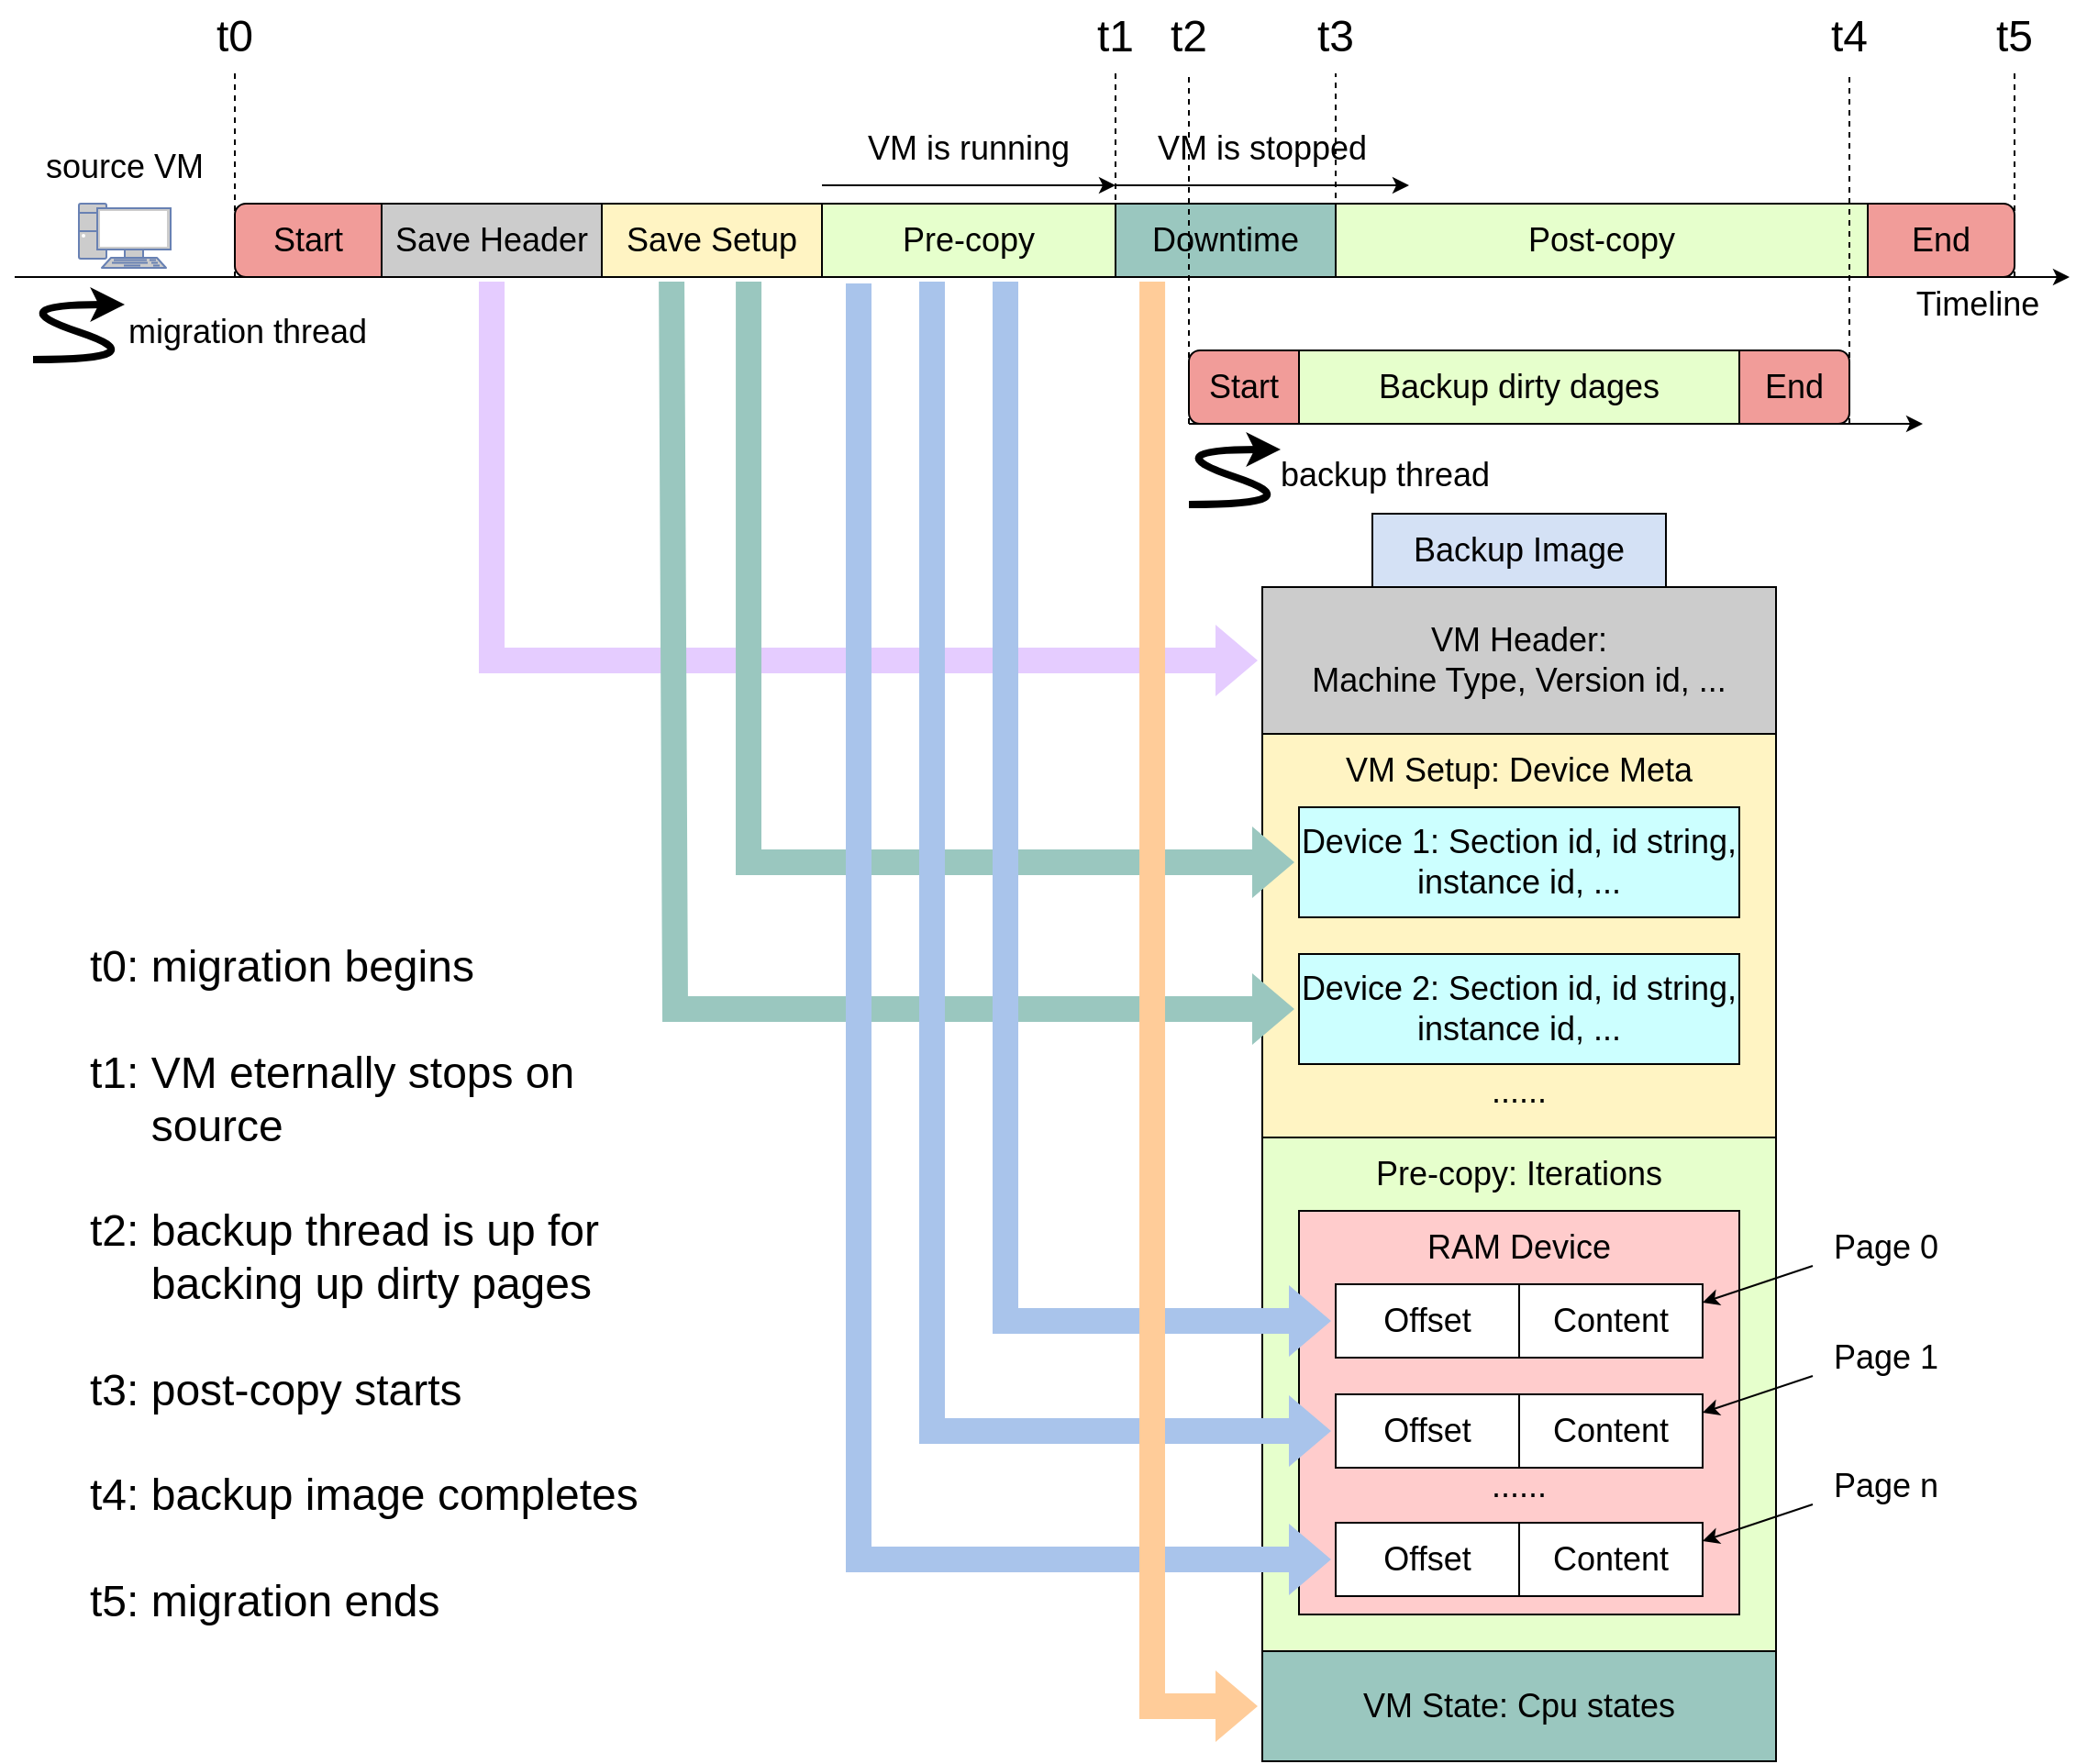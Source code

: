 <mxfile version="21.0.4" type="github">
  <diagram name="第 1 页" id="Lb_gxIyqJA8a55h3Iyhm">
    <mxGraphModel dx="2854" dy="1147" grid="1" gridSize="10" guides="1" tooltips="1" connect="1" arrows="1" fold="1" page="1" pageScale="1" pageWidth="827" pageHeight="1169" background="none" math="0" shadow="0">
      <root>
        <mxCell id="0" />
        <mxCell id="1" parent="0" />
        <mxCell id="mzbfThB3kD6rosfz20jr-2" value="" style="rounded=0;whiteSpace=wrap;html=1;" vertex="1" parent="1">
          <mxGeometry x="680" y="400" width="280" height="640" as="geometry" />
        </mxCell>
        <mxCell id="mzbfThB3kD6rosfz20jr-3" value="" style="rounded=1;whiteSpace=wrap;html=1;fontSize=18;fillColor=#F19C99;" vertex="1" parent="1">
          <mxGeometry x="970" y="191" width="120" height="40" as="geometry" />
        </mxCell>
        <mxCell id="mzbfThB3kD6rosfz20jr-4" value="" style="rounded=1;whiteSpace=wrap;html=1;fillColor=#F19C99;" vertex="1" parent="1">
          <mxGeometry x="120" y="191" width="120" height="40" as="geometry" />
        </mxCell>
        <mxCell id="mzbfThB3kD6rosfz20jr-5" value="&lt;font style=&quot;font-size: 18px;&quot;&gt;Start&lt;/font&gt;" style="text;html=1;strokeColor=none;fillColor=none;align=center;verticalAlign=middle;whiteSpace=wrap;rounded=0;" vertex="1" parent="1">
          <mxGeometry x="130" y="196" width="60" height="30" as="geometry" />
        </mxCell>
        <mxCell id="mzbfThB3kD6rosfz20jr-6" value="" style="endArrow=classic;html=1;rounded=0;fontSize=18;" edge="1" parent="1">
          <mxGeometry width="50" height="50" relative="1" as="geometry">
            <mxPoint y="231" as="sourcePoint" />
            <mxPoint x="1120" y="231" as="targetPoint" />
          </mxGeometry>
        </mxCell>
        <mxCell id="mzbfThB3kD6rosfz20jr-7" value="Pre-copy" style="rounded=0;whiteSpace=wrap;html=1;fontSize=18;fillColor=#E6FFCC;" vertex="1" parent="1">
          <mxGeometry x="440" y="191" width="160" height="40" as="geometry" />
        </mxCell>
        <mxCell id="mzbfThB3kD6rosfz20jr-8" value="Downtime" style="rounded=0;whiteSpace=wrap;html=1;fontSize=18;fillColor=#9AC7BF;" vertex="1" parent="1">
          <mxGeometry x="600" y="191" width="120" height="40" as="geometry" />
        </mxCell>
        <mxCell id="mzbfThB3kD6rosfz20jr-9" value="Post-copy" style="rounded=0;whiteSpace=wrap;html=1;fontSize=18;fillColor=#E6FFCC;" vertex="1" parent="1">
          <mxGeometry x="720" y="191" width="290" height="40" as="geometry" />
        </mxCell>
        <mxCell id="mzbfThB3kD6rosfz20jr-10" value="&lt;font style=&quot;font-size: 18px;&quot;&gt;End&lt;/font&gt;" style="text;html=1;strokeColor=none;fillColor=none;align=center;verticalAlign=middle;whiteSpace=wrap;rounded=0;" vertex="1" parent="1">
          <mxGeometry x="1020" y="196" width="60" height="30" as="geometry" />
        </mxCell>
        <mxCell id="mzbfThB3kD6rosfz20jr-11" value="Timeline" style="text;html=1;strokeColor=none;fillColor=none;align=center;verticalAlign=middle;whiteSpace=wrap;rounded=0;fontSize=18;" vertex="1" parent="1">
          <mxGeometry x="1020" y="231" width="100" height="30" as="geometry" />
        </mxCell>
        <mxCell id="mzbfThB3kD6rosfz20jr-12" value="" style="fontColor=#0066CC;verticalAlign=top;verticalLabelPosition=bottom;labelPosition=center;align=center;html=1;outlineConnect=0;fillColor=#CCCCCC;strokeColor=#6881B3;gradientColor=none;gradientDirection=north;strokeWidth=2;shape=mxgraph.networks.pc;fontSize=18;" vertex="1" parent="1">
          <mxGeometry x="35" y="191" width="50" height="35" as="geometry" />
        </mxCell>
        <mxCell id="mzbfThB3kD6rosfz20jr-15" value="source VM" style="text;html=1;strokeColor=none;fillColor=none;align=center;verticalAlign=middle;whiteSpace=wrap;rounded=0;fontSize=18;" vertex="1" parent="1">
          <mxGeometry y="151" width="120" height="40" as="geometry" />
        </mxCell>
        <mxCell id="mzbfThB3kD6rosfz20jr-37" value="Save Header" style="rounded=0;whiteSpace=wrap;html=1;fontSize=18;fillColor=#CCCCCC;" vertex="1" parent="1">
          <mxGeometry x="200" y="191" width="120" height="40" as="geometry" />
        </mxCell>
        <mxCell id="mzbfThB3kD6rosfz20jr-38" value="Save Setup" style="rounded=0;whiteSpace=wrap;html=1;fontSize=18;fillColor=#FFF4C3;" vertex="1" parent="1">
          <mxGeometry x="320" y="191" width="120" height="40" as="geometry" />
        </mxCell>
        <mxCell id="mzbfThB3kD6rosfz20jr-40" value="" style="shape=flexArrow;endArrow=classic;html=1;rounded=0;entryX=0;entryY=0.5;entryDx=0;entryDy=0;strokeColor=none;fillColor=#E5CCFF;strokeWidth=5;exitX=0.5;exitY=1;exitDx=0;exitDy=0;" edge="1" parent="1" source="mzbfThB3kD6rosfz20jr-37" target="mzbfThB3kD6rosfz20jr-41">
          <mxGeometry width="50" height="50" relative="1" as="geometry">
            <mxPoint x="260" y="320" as="sourcePoint" />
            <mxPoint x="370" y="520" as="targetPoint" />
            <Array as="points">
              <mxPoint x="260" y="440" />
            </Array>
          </mxGeometry>
        </mxCell>
        <mxCell id="mzbfThB3kD6rosfz20jr-41" value="&lt;font style=&quot;font-size: 18px;&quot;&gt;VM Header:&lt;br&gt;Machine Type, Version id, ...&lt;/font&gt;" style="rounded=0;whiteSpace=wrap;html=1;fillColor=#CCCCCC;" vertex="1" parent="1">
          <mxGeometry x="680" y="400" width="280" height="80" as="geometry" />
        </mxCell>
        <mxCell id="mzbfThB3kD6rosfz20jr-45" value="&lt;font style=&quot;font-size: 18px;&quot;&gt;&lt;br&gt;&lt;/font&gt;" style="rounded=0;whiteSpace=wrap;html=1;fillColor=#FFF4C3;" vertex="1" parent="1">
          <mxGeometry x="680" y="480" width="280" height="220" as="geometry" />
        </mxCell>
        <mxCell id="mzbfThB3kD6rosfz20jr-46" value="&lt;span style=&quot;font-size: 18px;&quot;&gt;Device 1: Section id, id string, &lt;br&gt;instance id, ...&lt;br&gt;&lt;/span&gt;" style="rounded=0;whiteSpace=wrap;html=1;fillColor=#CCFFFF;" vertex="1" parent="1">
          <mxGeometry x="700" y="520" width="240" height="60" as="geometry" />
        </mxCell>
        <mxCell id="mzbfThB3kD6rosfz20jr-47" value="&lt;font style=&quot;font-size: 18px;&quot;&gt;VM Setup: Device Meta&lt;/font&gt;" style="text;html=1;strokeColor=none;fillColor=none;align=center;verticalAlign=middle;whiteSpace=wrap;rounded=0;" vertex="1" parent="1">
          <mxGeometry x="680" y="480" width="280" height="40" as="geometry" />
        </mxCell>
        <mxCell id="mzbfThB3kD6rosfz20jr-48" value="&lt;span style=&quot;font-size: 18px;&quot;&gt;Device 2: Section id, id string, &lt;br&gt;instance id, ...&lt;br&gt;&lt;/span&gt;" style="rounded=0;whiteSpace=wrap;html=1;fillColor=#CCFFFF;" vertex="1" parent="1">
          <mxGeometry x="700" y="600" width="240" height="60" as="geometry" />
        </mxCell>
        <mxCell id="mzbfThB3kD6rosfz20jr-49" value="&lt;font style=&quot;font-size: 18px;&quot;&gt;......&lt;/font&gt;" style="text;html=1;strokeColor=none;fillColor=none;align=center;verticalAlign=middle;whiteSpace=wrap;rounded=0;" vertex="1" parent="1">
          <mxGeometry x="790" y="660" width="60" height="30" as="geometry" />
        </mxCell>
        <mxCell id="mzbfThB3kD6rosfz20jr-50" value="" style="rounded=0;whiteSpace=wrap;html=1;fillColor=#E6FFCC;" vertex="1" parent="1">
          <mxGeometry x="680" y="700" width="280" height="280" as="geometry" />
        </mxCell>
        <mxCell id="mzbfThB3kD6rosfz20jr-51" value="&lt;font style=&quot;font-size: 18px;&quot;&gt;Pre-copy: Iterations&lt;/font&gt;" style="text;html=1;strokeColor=none;fillColor=none;align=center;verticalAlign=middle;whiteSpace=wrap;rounded=0;" vertex="1" parent="1">
          <mxGeometry x="680" y="700" width="280" height="40" as="geometry" />
        </mxCell>
        <mxCell id="mzbfThB3kD6rosfz20jr-54" value="" style="rounded=0;whiteSpace=wrap;html=1;fillColor=#FFCCCC;" vertex="1" parent="1">
          <mxGeometry x="700" y="740" width="240" height="220" as="geometry" />
        </mxCell>
        <mxCell id="mzbfThB3kD6rosfz20jr-52" value="&lt;font style=&quot;font-size: 18px;&quot;&gt;Offset&lt;/font&gt;" style="rounded=0;whiteSpace=wrap;html=1;" vertex="1" parent="1">
          <mxGeometry x="720" y="780" width="100" height="40" as="geometry" />
        </mxCell>
        <mxCell id="mzbfThB3kD6rosfz20jr-53" value="&lt;font style=&quot;font-size: 18px;&quot;&gt;Content&lt;/font&gt;" style="rounded=0;whiteSpace=wrap;html=1;" vertex="1" parent="1">
          <mxGeometry x="820" y="780" width="100" height="40" as="geometry" />
        </mxCell>
        <mxCell id="mzbfThB3kD6rosfz20jr-55" value="&lt;font style=&quot;font-size: 18px;&quot;&gt;RAM Device&lt;/font&gt;" style="text;html=1;strokeColor=none;fillColor=none;align=center;verticalAlign=middle;whiteSpace=wrap;rounded=0;" vertex="1" parent="1">
          <mxGeometry x="700" y="740" width="240" height="40" as="geometry" />
        </mxCell>
        <mxCell id="mzbfThB3kD6rosfz20jr-56" value="&lt;font style=&quot;font-size: 18px;&quot;&gt;Offset&lt;/font&gt;" style="rounded=0;whiteSpace=wrap;html=1;" vertex="1" parent="1">
          <mxGeometry x="720" y="840" width="100" height="40" as="geometry" />
        </mxCell>
        <mxCell id="mzbfThB3kD6rosfz20jr-57" value="&lt;font style=&quot;font-size: 18px;&quot;&gt;Content&lt;/font&gt;" style="rounded=0;whiteSpace=wrap;html=1;" vertex="1" parent="1">
          <mxGeometry x="820" y="840" width="100" height="40" as="geometry" />
        </mxCell>
        <mxCell id="mzbfThB3kD6rosfz20jr-58" value="&lt;font style=&quot;font-size: 18px;&quot;&gt;......&lt;/font&gt;" style="text;html=1;strokeColor=none;fillColor=none;align=center;verticalAlign=middle;whiteSpace=wrap;rounded=0;" vertex="1" parent="1">
          <mxGeometry x="790" y="880" width="60" height="20" as="geometry" />
        </mxCell>
        <mxCell id="mzbfThB3kD6rosfz20jr-59" value="&lt;font style=&quot;font-size: 18px;&quot;&gt;Offset&lt;/font&gt;" style="rounded=0;whiteSpace=wrap;html=1;" vertex="1" parent="1">
          <mxGeometry x="720" y="910" width="100" height="40" as="geometry" />
        </mxCell>
        <mxCell id="mzbfThB3kD6rosfz20jr-60" value="&lt;font style=&quot;font-size: 18px;&quot;&gt;Content&lt;/font&gt;" style="rounded=0;whiteSpace=wrap;html=1;" vertex="1" parent="1">
          <mxGeometry x="820" y="910" width="100" height="40" as="geometry" />
        </mxCell>
        <mxCell id="mzbfThB3kD6rosfz20jr-43" value="" style="shape=flexArrow;endArrow=classic;html=1;rounded=0;entryX=0;entryY=0.5;entryDx=0;entryDy=0;strokeColor=none;fillColor=#9AC7BF;strokeWidth=5;exitX=0.317;exitY=1;exitDx=0;exitDy=0;exitPerimeter=0;" edge="1" parent="1" source="mzbfThB3kD6rosfz20jr-38" target="mzbfThB3kD6rosfz20jr-48">
          <mxGeometry width="50" height="50" relative="1" as="geometry">
            <mxPoint x="360" y="320" as="sourcePoint" />
            <mxPoint x="800" y="520" as="targetPoint" />
            <Array as="points">
              <mxPoint x="360" y="630" />
            </Array>
          </mxGeometry>
        </mxCell>
        <mxCell id="mzbfThB3kD6rosfz20jr-64" value="" style="shape=flexArrow;endArrow=classic;html=1;rounded=0;entryX=0;entryY=0.5;entryDx=0;entryDy=0;strokeColor=none;fillColor=#9AC7BF;strokeWidth=5;exitX=0.667;exitY=1;exitDx=0;exitDy=0;exitPerimeter=0;" edge="1" parent="1" source="mzbfThB3kD6rosfz20jr-38" target="mzbfThB3kD6rosfz20jr-46">
          <mxGeometry width="50" height="50" relative="1" as="geometry">
            <mxPoint x="400" y="320" as="sourcePoint" />
            <mxPoint x="740" y="630" as="targetPoint" />
            <Array as="points">
              <mxPoint x="400" y="550" />
            </Array>
          </mxGeometry>
        </mxCell>
        <mxCell id="mzbfThB3kD6rosfz20jr-61" value="" style="shape=flexArrow;endArrow=classic;html=1;rounded=0;entryX=0;entryY=1;entryDx=0;entryDy=0;strokeColor=none;fillColor=#A9C4EB;strokeWidth=5;exitX=0.125;exitY=1.025;exitDx=0;exitDy=0;exitPerimeter=0;" edge="1" parent="1" source="mzbfThB3kD6rosfz20jr-7">
          <mxGeometry width="50" height="50" relative="1" as="geometry">
            <mxPoint x="460" y="320" as="sourcePoint" />
            <mxPoint x="720" y="930" as="targetPoint" />
            <Array as="points">
              <mxPoint x="460" y="930" />
            </Array>
          </mxGeometry>
        </mxCell>
        <mxCell id="mzbfThB3kD6rosfz20jr-62" value="" style="shape=flexArrow;endArrow=classic;html=1;rounded=0;entryX=0;entryY=1;entryDx=0;entryDy=0;strokeColor=none;fillColor=#A9C4EB;strokeWidth=5;exitX=0.375;exitY=1;exitDx=0;exitDy=0;exitPerimeter=0;" edge="1" parent="1" source="mzbfThB3kD6rosfz20jr-7">
          <mxGeometry width="50" height="50" relative="1" as="geometry">
            <mxPoint x="500" y="320" as="sourcePoint" />
            <mxPoint x="720" y="860" as="targetPoint" />
            <Array as="points">
              <mxPoint x="500" y="860" />
            </Array>
          </mxGeometry>
        </mxCell>
        <mxCell id="mzbfThB3kD6rosfz20jr-63" value="" style="shape=flexArrow;endArrow=classic;html=1;rounded=0;entryX=0;entryY=1;entryDx=0;entryDy=0;strokeColor=none;fillColor=#A9C4EB;strokeWidth=5;exitX=0.625;exitY=1;exitDx=0;exitDy=0;exitPerimeter=0;" edge="1" parent="1" source="mzbfThB3kD6rosfz20jr-7">
          <mxGeometry width="50" height="50" relative="1" as="geometry">
            <mxPoint x="460" y="190" as="sourcePoint" />
            <mxPoint x="720" y="800" as="targetPoint" />
            <Array as="points">
              <mxPoint x="540" y="800" />
            </Array>
          </mxGeometry>
        </mxCell>
        <mxCell id="mzbfThB3kD6rosfz20jr-65" value="" style="shape=flexArrow;endArrow=classic;html=1;rounded=0;entryX=0;entryY=0.5;entryDx=0;entryDy=0;strokeColor=none;fillColor=#FFCC99;strokeWidth=5;exitX=0.167;exitY=1;exitDx=0;exitDy=0;exitPerimeter=0;" edge="1" parent="1" source="mzbfThB3kD6rosfz20jr-8" target="mzbfThB3kD6rosfz20jr-66">
          <mxGeometry width="50" height="50" relative="1" as="geometry">
            <mxPoint x="620" y="320" as="sourcePoint" />
            <mxPoint x="800" y="800" as="targetPoint" />
            <Array as="points">
              <mxPoint x="620" y="1010" />
            </Array>
          </mxGeometry>
        </mxCell>
        <mxCell id="mzbfThB3kD6rosfz20jr-66" value="&lt;font style=&quot;font-size: 18px;&quot;&gt;VM State: Cpu states&lt;/font&gt;" style="rounded=0;whiteSpace=wrap;html=1;fillColor=#9AC7BF;" vertex="1" parent="1">
          <mxGeometry x="680" y="980" width="280" height="60" as="geometry" />
        </mxCell>
        <mxCell id="mzbfThB3kD6rosfz20jr-67" value="&lt;font style=&quot;font-size: 18px;&quot;&gt;Page 0&lt;/font&gt;" style="text;html=1;strokeColor=none;fillColor=none;align=center;verticalAlign=middle;whiteSpace=wrap;rounded=0;" vertex="1" parent="1">
          <mxGeometry x="980" y="740" width="80" height="40" as="geometry" />
        </mxCell>
        <mxCell id="mzbfThB3kD6rosfz20jr-68" value="&lt;font style=&quot;font-size: 18px;&quot;&gt;Page 1&lt;/font&gt;" style="text;html=1;strokeColor=none;fillColor=none;align=center;verticalAlign=middle;whiteSpace=wrap;rounded=0;" vertex="1" parent="1">
          <mxGeometry x="980" y="800" width="80" height="40" as="geometry" />
        </mxCell>
        <mxCell id="mzbfThB3kD6rosfz20jr-69" value="&lt;font style=&quot;font-size: 18px;&quot;&gt;Page n&lt;/font&gt;" style="text;html=1;strokeColor=none;fillColor=none;align=center;verticalAlign=middle;whiteSpace=wrap;rounded=0;" vertex="1" parent="1">
          <mxGeometry x="980" y="870" width="80" height="40" as="geometry" />
        </mxCell>
        <mxCell id="mzbfThB3kD6rosfz20jr-70" value="" style="endArrow=classic;html=1;rounded=0;exitX=0;exitY=0.75;exitDx=0;exitDy=0;entryX=1;entryY=0.25;entryDx=0;entryDy=0;" edge="1" parent="1" source="mzbfThB3kD6rosfz20jr-67" target="mzbfThB3kD6rosfz20jr-53">
          <mxGeometry width="50" height="50" relative="1" as="geometry">
            <mxPoint x="1130" y="750" as="sourcePoint" />
            <mxPoint x="1070" y="810" as="targetPoint" />
          </mxGeometry>
        </mxCell>
        <mxCell id="mzbfThB3kD6rosfz20jr-71" value="" style="endArrow=classic;html=1;rounded=0;exitX=0;exitY=0.75;exitDx=0;exitDy=0;entryX=1;entryY=0.25;entryDx=0;entryDy=0;" edge="1" parent="1">
          <mxGeometry width="50" height="50" relative="1" as="geometry">
            <mxPoint x="980" y="830" as="sourcePoint" />
            <mxPoint x="920" y="850" as="targetPoint" />
          </mxGeometry>
        </mxCell>
        <mxCell id="mzbfThB3kD6rosfz20jr-72" value="" style="endArrow=classic;html=1;rounded=0;exitX=0;exitY=0.75;exitDx=0;exitDy=0;entryX=1;entryY=0.25;entryDx=0;entryDy=0;" edge="1" parent="1">
          <mxGeometry width="50" height="50" relative="1" as="geometry">
            <mxPoint x="980" y="900" as="sourcePoint" />
            <mxPoint x="920" y="920" as="targetPoint" />
          </mxGeometry>
        </mxCell>
        <mxCell id="mzbfThB3kD6rosfz20jr-85" value="&lt;font style=&quot;font-size: 18px;&quot;&gt;migration thread&lt;/font&gt;" style="text;html=1;strokeColor=none;fillColor=none;align=center;verticalAlign=middle;whiteSpace=wrap;rounded=0;" vertex="1" parent="1">
          <mxGeometry x="47" y="241" width="160" height="40" as="geometry" />
        </mxCell>
        <mxCell id="mzbfThB3kD6rosfz20jr-86" value="" style="endArrow=classic;html=1;rounded=0;" edge="1" parent="1">
          <mxGeometry width="50" height="50" relative="1" as="geometry">
            <mxPoint x="640" y="311" as="sourcePoint" />
            <mxPoint x="1040" y="311" as="targetPoint" />
          </mxGeometry>
        </mxCell>
        <mxCell id="mzbfThB3kD6rosfz20jr-87" value="" style="endArrow=none;html=1;rounded=0;dashed=1;" edge="1" parent="1">
          <mxGeometry width="50" height="50" relative="1" as="geometry">
            <mxPoint x="640" y="311" as="sourcePoint" />
            <mxPoint x="640" y="120" as="targetPoint" />
          </mxGeometry>
        </mxCell>
        <mxCell id="mzbfThB3kD6rosfz20jr-88" value="&lt;font style=&quot;font-size: 18px;&quot;&gt;backup thread&lt;/font&gt;" style="text;html=1;strokeColor=none;fillColor=none;align=center;verticalAlign=middle;whiteSpace=wrap;rounded=0;" vertex="1" parent="1">
          <mxGeometry x="667" y="319" width="160" height="40" as="geometry" />
        </mxCell>
        <mxCell id="mzbfThB3kD6rosfz20jr-89" value="" style="rounded=1;whiteSpace=wrap;html=1;fillColor=#F19C99;" vertex="1" parent="1">
          <mxGeometry x="640" y="271" width="120" height="40" as="geometry" />
        </mxCell>
        <mxCell id="mzbfThB3kD6rosfz20jr-90" value="&lt;font style=&quot;font-size: 18px;&quot;&gt;Start&lt;/font&gt;" style="text;html=1;strokeColor=none;fillColor=none;align=center;verticalAlign=middle;whiteSpace=wrap;rounded=0;" vertex="1" parent="1">
          <mxGeometry x="640" y="276" width="60" height="30" as="geometry" />
        </mxCell>
        <mxCell id="mzbfThB3kD6rosfz20jr-92" value="" style="rounded=1;whiteSpace=wrap;html=1;fontSize=18;fillColor=#F19C99;" vertex="1" parent="1">
          <mxGeometry x="880" y="271" width="120" height="40" as="geometry" />
        </mxCell>
        <mxCell id="mzbfThB3kD6rosfz20jr-93" value="&lt;font style=&quot;font-size: 18px;&quot;&gt;End&lt;/font&gt;" style="text;html=1;strokeColor=none;fillColor=none;align=center;verticalAlign=middle;whiteSpace=wrap;rounded=0;" vertex="1" parent="1">
          <mxGeometry x="940" y="276" width="60" height="30" as="geometry" />
        </mxCell>
        <mxCell id="mzbfThB3kD6rosfz20jr-91" value="Backup dirty dages" style="rounded=0;whiteSpace=wrap;html=1;fontSize=18;fillColor=#E6FFCC;" vertex="1" parent="1">
          <mxGeometry x="700" y="271" width="240" height="40" as="geometry" />
        </mxCell>
        <mxCell id="mzbfThB3kD6rosfz20jr-94" value="" style="endArrow=none;html=1;rounded=0;dashed=1;" edge="1" parent="1">
          <mxGeometry width="50" height="50" relative="1" as="geometry">
            <mxPoint x="600" y="231" as="sourcePoint" />
            <mxPoint x="600" y="120" as="targetPoint" />
          </mxGeometry>
        </mxCell>
        <mxCell id="mzbfThB3kD6rosfz20jr-95" value="" style="endArrow=classic;html=1;rounded=0;" edge="1" parent="1">
          <mxGeometry width="50" height="50" relative="1" as="geometry">
            <mxPoint x="440" y="181" as="sourcePoint" />
            <mxPoint x="600" y="181" as="targetPoint" />
          </mxGeometry>
        </mxCell>
        <mxCell id="mzbfThB3kD6rosfz20jr-96" value="VM is running" style="text;html=1;strokeColor=none;fillColor=none;align=center;verticalAlign=middle;whiteSpace=wrap;rounded=0;fontSize=18;" vertex="1" parent="1">
          <mxGeometry x="440" y="151" width="160" height="20" as="geometry" />
        </mxCell>
        <mxCell id="mzbfThB3kD6rosfz20jr-97" value="" style="endArrow=classic;html=1;rounded=0;" edge="1" parent="1">
          <mxGeometry width="50" height="50" relative="1" as="geometry">
            <mxPoint x="600" y="181" as="sourcePoint" />
            <mxPoint x="760" y="181" as="targetPoint" />
          </mxGeometry>
        </mxCell>
        <mxCell id="mzbfThB3kD6rosfz20jr-98" value="VM is stopped" style="text;html=1;strokeColor=none;fillColor=none;align=center;verticalAlign=middle;whiteSpace=wrap;rounded=0;fontSize=18;" vertex="1" parent="1">
          <mxGeometry x="600" y="151" width="160" height="20" as="geometry" />
        </mxCell>
        <mxCell id="mzbfThB3kD6rosfz20jr-100" value="" style="curved=1;endArrow=classic;html=1;rounded=0;strokeWidth=4;" edge="1" parent="1">
          <mxGeometry width="50" height="50" relative="1" as="geometry">
            <mxPoint x="10" y="276" as="sourcePoint" />
            <mxPoint x="60" y="246" as="targetPoint" />
            <Array as="points">
              <mxPoint x="80" y="276" />
              <mxPoint x="-10" y="246" />
            </Array>
          </mxGeometry>
        </mxCell>
        <mxCell id="mzbfThB3kD6rosfz20jr-101" value="" style="curved=1;endArrow=classic;html=1;rounded=0;strokeWidth=4;" edge="1" parent="1">
          <mxGeometry width="50" height="50" relative="1" as="geometry">
            <mxPoint x="640" y="355" as="sourcePoint" />
            <mxPoint x="690" y="325" as="targetPoint" />
            <Array as="points">
              <mxPoint x="710" y="355" />
              <mxPoint x="620" y="325" />
            </Array>
          </mxGeometry>
        </mxCell>
        <mxCell id="mzbfThB3kD6rosfz20jr-102" value="" style="endArrow=none;html=1;rounded=0;dashed=1;" edge="1" parent="1">
          <mxGeometry width="50" height="50" relative="1" as="geometry">
            <mxPoint x="120" y="231" as="sourcePoint" />
            <mxPoint x="120" y="120" as="targetPoint" />
          </mxGeometry>
        </mxCell>
        <mxCell id="mzbfThB3kD6rosfz20jr-104" value="" style="endArrow=none;html=1;rounded=0;dashed=1;" edge="1" parent="1">
          <mxGeometry width="50" height="50" relative="1" as="geometry">
            <mxPoint x="1090" y="231" as="sourcePoint" />
            <mxPoint x="1090" y="120" as="targetPoint" />
          </mxGeometry>
        </mxCell>
        <mxCell id="mzbfThB3kD6rosfz20jr-105" value="&lt;span style=&quot;font-size: 24px;&quot;&gt;t0&lt;/span&gt;" style="text;html=1;strokeColor=none;fillColor=none;align=center;verticalAlign=middle;whiteSpace=wrap;rounded=0;" vertex="1" parent="1">
          <mxGeometry x="100" y="80" width="40" height="40" as="geometry" />
        </mxCell>
        <mxCell id="mzbfThB3kD6rosfz20jr-106" value="&lt;span style=&quot;font-size: 24px;&quot;&gt;t1&lt;/span&gt;" style="text;html=1;strokeColor=none;fillColor=none;align=center;verticalAlign=middle;whiteSpace=wrap;rounded=0;" vertex="1" parent="1">
          <mxGeometry x="580" y="80" width="40" height="40" as="geometry" />
        </mxCell>
        <mxCell id="mzbfThB3kD6rosfz20jr-107" value="&lt;span style=&quot;font-size: 24px;&quot;&gt;t2&lt;/span&gt;" style="text;html=1;strokeColor=none;fillColor=none;align=center;verticalAlign=middle;whiteSpace=wrap;rounded=0;" vertex="1" parent="1">
          <mxGeometry x="620" y="80" width="40" height="40" as="geometry" />
        </mxCell>
        <mxCell id="mzbfThB3kD6rosfz20jr-108" value="&lt;span style=&quot;font-size: 24px;&quot;&gt;t3&lt;/span&gt;" style="text;html=1;strokeColor=none;fillColor=none;align=center;verticalAlign=middle;whiteSpace=wrap;rounded=0;" vertex="1" parent="1">
          <mxGeometry x="700" y="80" width="40" height="40" as="geometry" />
        </mxCell>
        <mxCell id="mzbfThB3kD6rosfz20jr-39" value="Backup Image" style="text;html=1;strokeColor=default;fillColor=#D4E1F5;align=center;verticalAlign=middle;whiteSpace=wrap;rounded=0;fontSize=18;" vertex="1" parent="1">
          <mxGeometry x="740" y="360" width="160" height="40" as="geometry" />
        </mxCell>
        <mxCell id="mzbfThB3kD6rosfz20jr-109" value="&lt;div style=&quot;text-align: left;&quot;&gt;&lt;font style=&quot;font-size: 24px;&quot;&gt;t0: migration begins&lt;/font&gt;&lt;/div&gt;&lt;div style=&quot;text-align: left;&quot;&gt;&lt;font style=&quot;font-size: 24px;&quot;&gt;&lt;br&gt;&lt;/font&gt;&lt;/div&gt;&lt;div style=&quot;text-align: left;&quot;&gt;&lt;font style=&quot;font-size: 24px;&quot;&gt;&lt;div style=&quot;&quot;&gt;t1: VM eternally stops on&amp;nbsp; &amp;nbsp; &amp;nbsp; &amp;nbsp; &amp;nbsp; &amp;nbsp; &amp;nbsp; &amp;nbsp; &amp;nbsp;source&lt;/div&gt;&lt;div style=&quot;&quot;&gt;&lt;br&gt;&lt;/div&gt;&lt;div style=&quot;&quot;&gt;t2: backup thread is up for&amp;nbsp; &amp;nbsp; &amp;nbsp; &amp;nbsp; &amp;nbsp; &amp;nbsp; &amp;nbsp; &amp;nbsp;backing up dirty pages&lt;/div&gt;&lt;div style=&quot;&quot;&gt;&lt;br&gt;&lt;/div&gt;&lt;div style=&quot;&quot;&gt;t3: post-copy starts&lt;/div&gt;&lt;div style=&quot;&quot;&gt;&lt;br&gt;&lt;/div&gt;&lt;div style=&quot;&quot;&gt;t4: backup image completes&lt;/div&gt;&lt;div style=&quot;&quot;&gt;&lt;br&gt;&lt;/div&gt;&lt;div style=&quot;&quot;&gt;t5: migration ends&lt;/div&gt;&lt;/font&gt;&lt;/div&gt;" style="text;html=1;strokeColor=none;fillColor=none;align=center;verticalAlign=middle;whiteSpace=wrap;rounded=0;" vertex="1" parent="1">
          <mxGeometry x="40" y="560" width="340" height="440" as="geometry" />
        </mxCell>
        <mxCell id="mzbfThB3kD6rosfz20jr-111" value="" style="endArrow=none;html=1;rounded=0;dashed=1;" edge="1" parent="1">
          <mxGeometry width="50" height="50" relative="1" as="geometry">
            <mxPoint x="720" y="230" as="sourcePoint" />
            <mxPoint x="720" y="120" as="targetPoint" />
          </mxGeometry>
        </mxCell>
        <mxCell id="mzbfThB3kD6rosfz20jr-112" value="&lt;span style=&quot;font-size: 24px;&quot;&gt;t5&lt;/span&gt;" style="text;html=1;strokeColor=none;fillColor=none;align=center;verticalAlign=middle;whiteSpace=wrap;rounded=0;" vertex="1" parent="1">
          <mxGeometry x="1070" y="80" width="40" height="40" as="geometry" />
        </mxCell>
        <mxCell id="mzbfThB3kD6rosfz20jr-113" value="" style="endArrow=none;html=1;rounded=0;dashed=1;" edge="1" parent="1">
          <mxGeometry width="50" height="50" relative="1" as="geometry">
            <mxPoint x="1000" y="311" as="sourcePoint" />
            <mxPoint x="1000" y="120" as="targetPoint" />
          </mxGeometry>
        </mxCell>
        <mxCell id="mzbfThB3kD6rosfz20jr-114" value="&lt;span style=&quot;font-size: 24px;&quot;&gt;t4&lt;/span&gt;" style="text;html=1;strokeColor=none;fillColor=none;align=center;verticalAlign=middle;whiteSpace=wrap;rounded=0;" vertex="1" parent="1">
          <mxGeometry x="980" y="80" width="40" height="40" as="geometry" />
        </mxCell>
      </root>
    </mxGraphModel>
  </diagram>
</mxfile>
